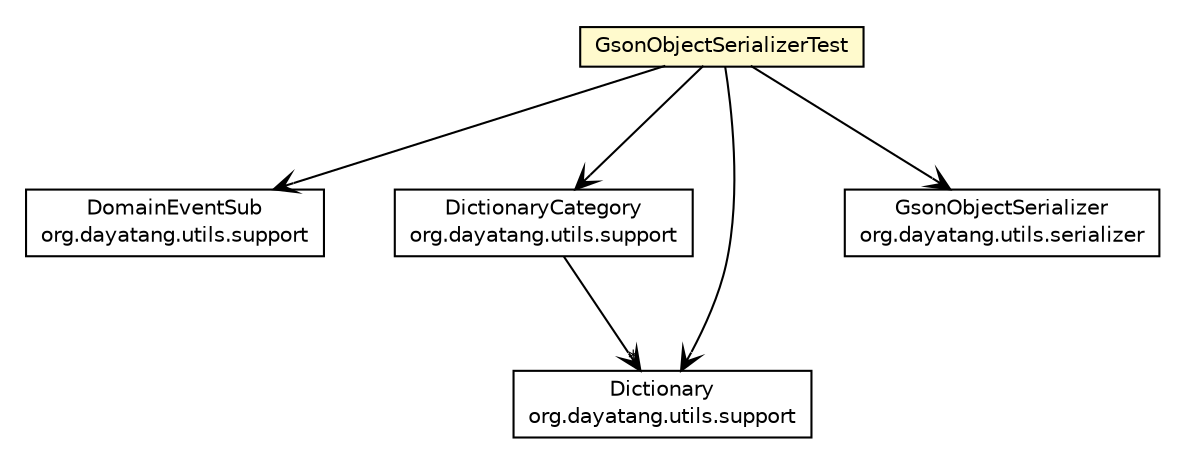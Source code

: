 #!/usr/local/bin/dot
#
# Class diagram 
# Generated by UMLGraph version R5_6_6-8-g8d7759 (http://www.umlgraph.org/)
#

digraph G {
	edge [fontname="Helvetica",fontsize=10,labelfontname="Helvetica",labelfontsize=10];
	node [fontname="Helvetica",fontsize=10,shape=plaintext];
	nodesep=0.25;
	ranksep=0.5;
	// org.dayatang.utils.GsonObjectSerializerTest
	c26364 [label=<<table title="org.dayatang.utils.GsonObjectSerializerTest" border="0" cellborder="1" cellspacing="0" cellpadding="2" port="p" bgcolor="lemonChiffon" href="./GsonObjectSerializerTest.html">
		<tr><td><table border="0" cellspacing="0" cellpadding="1">
<tr><td align="center" balign="center"> GsonObjectSerializerTest </td></tr>
		</table></td></tr>
		</table>>, URL="./GsonObjectSerializerTest.html", fontname="Helvetica", fontcolor="black", fontsize=10.0];
	// org.dayatang.utils.support.DomainEventSub
	c26374 [label=<<table title="org.dayatang.utils.support.DomainEventSub" border="0" cellborder="1" cellspacing="0" cellpadding="2" port="p" href="./support/DomainEventSub.html">
		<tr><td><table border="0" cellspacing="0" cellpadding="1">
<tr><td align="center" balign="center"> DomainEventSub </td></tr>
<tr><td align="center" balign="center"> org.dayatang.utils.support </td></tr>
		</table></td></tr>
		</table>>, URL="./support/DomainEventSub.html", fontname="Helvetica", fontcolor="black", fontsize=10.0];
	// org.dayatang.utils.support.DictionaryCategory
	c26376 [label=<<table title="org.dayatang.utils.support.DictionaryCategory" border="0" cellborder="1" cellspacing="0" cellpadding="2" port="p" href="./support/DictionaryCategory.html">
		<tr><td><table border="0" cellspacing="0" cellpadding="1">
<tr><td align="center" balign="center"> DictionaryCategory </td></tr>
<tr><td align="center" balign="center"> org.dayatang.utils.support </td></tr>
		</table></td></tr>
		</table>>, URL="./support/DictionaryCategory.html", fontname="Helvetica", fontcolor="black", fontsize=10.0];
	// org.dayatang.utils.support.Dictionary
	c26377 [label=<<table title="org.dayatang.utils.support.Dictionary" border="0" cellborder="1" cellspacing="0" cellpadding="2" port="p" href="./support/Dictionary.html">
		<tr><td><table border="0" cellspacing="0" cellpadding="1">
<tr><td align="center" balign="center"> Dictionary </td></tr>
<tr><td align="center" balign="center"> org.dayatang.utils.support </td></tr>
		</table></td></tr>
		</table>>, URL="./support/Dictionary.html", fontname="Helvetica", fontcolor="black", fontsize=10.0];
	// org.dayatang.utils.GsonObjectSerializerTest NAVASSOC org.dayatang.utils.serializer.GsonObjectSerializer
	c26364:p -> c26552:p [taillabel="", label=" "headlabel="", fontname="Helvetica", fontcolor="black", fontsize=10.0, color="black", arrowhead=open];
	// org.dayatang.utils.GsonObjectSerializerTest NAVASSOC org.dayatang.utils.support.DictionaryCategory
	c26364:p -> c26376:p [taillabel="", label=" "headlabel="", fontname="Helvetica", fontcolor="black", fontsize=10.0, color="black", arrowhead=open];
	// org.dayatang.utils.GsonObjectSerializerTest NAVASSOC org.dayatang.utils.support.Dictionary
	c26364:p -> c26377:p [taillabel="", label=" "headlabel="", fontname="Helvetica", fontcolor="black", fontsize=10.0, color="black", arrowhead=open];
	// org.dayatang.utils.GsonObjectSerializerTest NAVASSOC org.dayatang.utils.support.DomainEventSub
	c26364:p -> c26374:p [taillabel="", label=" "headlabel="", fontname="Helvetica", fontcolor="black", fontsize=10.0, color="black", arrowhead=open];
	// org.dayatang.utils.support.DictionaryCategory NAVASSOC org.dayatang.utils.support.Dictionary
	c26376:p -> c26377:p [taillabel="", label=" "headlabel="*", fontname="Helvetica", fontcolor="black", fontsize=10.0, color="black", arrowhead=open];
	// org.dayatang.utils.serializer.GsonObjectSerializer
	c26552 [label=<<table title="org.dayatang.utils.serializer.GsonObjectSerializer" border="0" cellborder="1" cellspacing="0" cellpadding="2" port="p" href="http://java.sun.com/j2se/1.4.2/docs/api/org/dayatang/utils/serializer/GsonObjectSerializer.html">
		<tr><td><table border="0" cellspacing="0" cellpadding="1">
<tr><td align="center" balign="center"> GsonObjectSerializer </td></tr>
<tr><td align="center" balign="center"> org.dayatang.utils.serializer </td></tr>
		</table></td></tr>
		</table>>, URL="http://java.sun.com/j2se/1.4.2/docs/api/org/dayatang/utils/serializer/GsonObjectSerializer.html", fontname="Helvetica", fontcolor="black", fontsize=10.0];
}

